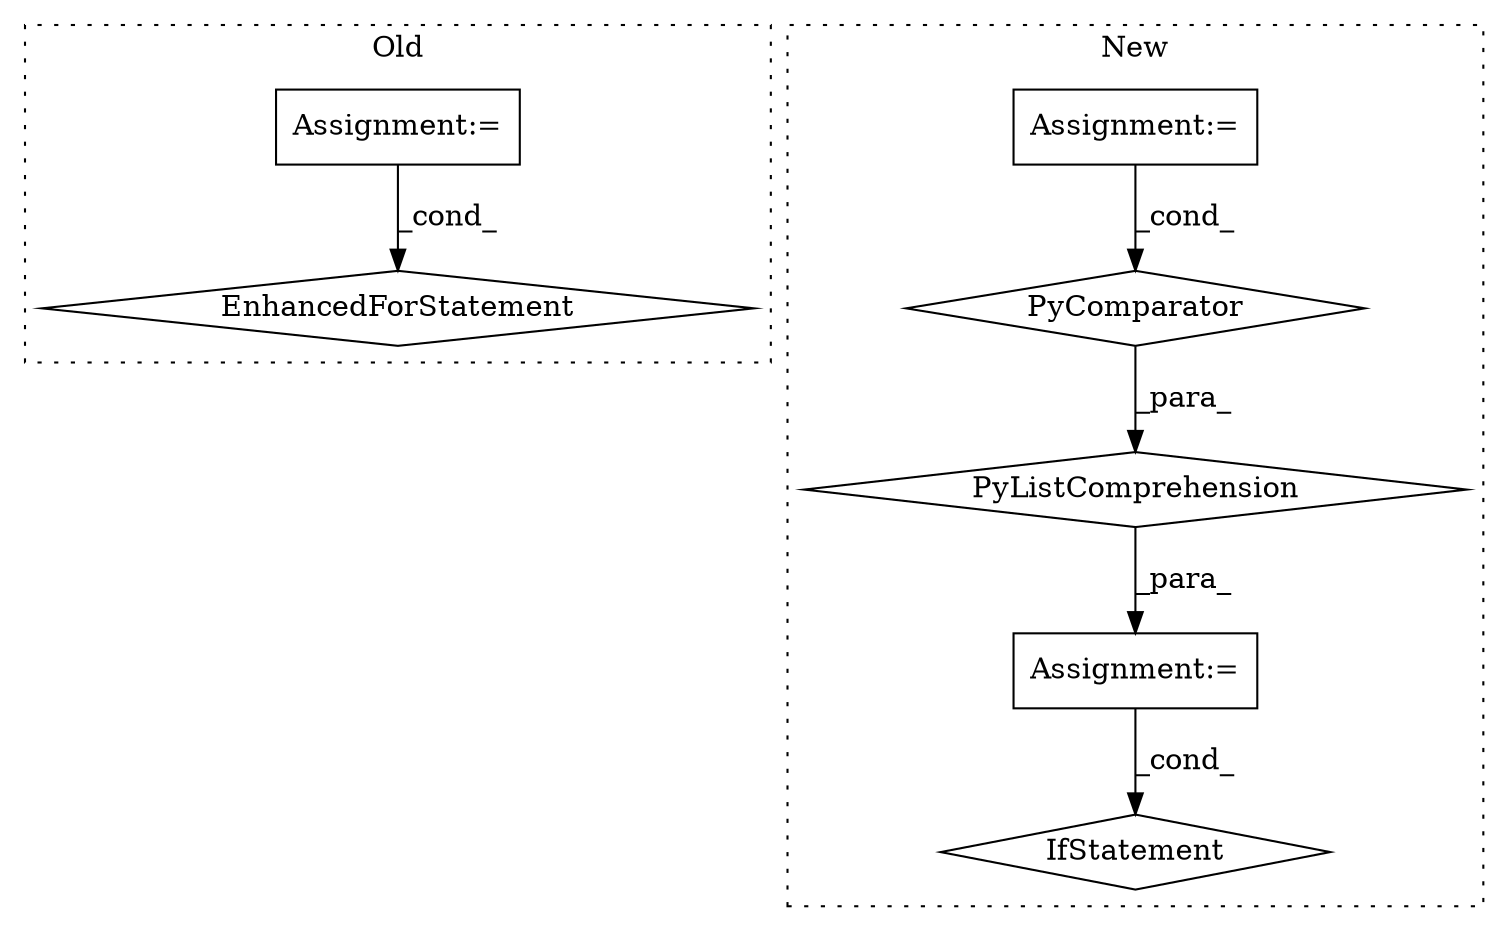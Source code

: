 digraph G {
subgraph cluster0 {
1 [label="EnhancedForStatement" a="70" s="709,805" l="63,2" shape="diamond"];
3 [label="Assignment:=" a="7" s="709,805" l="63,2" shape="box"];
label = "Old";
style="dotted";
}
subgraph cluster1 {
2 [label="IfStatement" a="25" s="1087,1128" l="12,2" shape="diamond"];
4 [label="Assignment:=" a="7" s="988,1075" l="57,2" shape="box"];
5 [label="Assignment:=" a="7" s="926" l="52" shape="box"];
6 [label="PyListComprehension" a="109" s="858" l="128" shape="diamond"];
7 [label="PyComparator" a="113" s="926" l="52" shape="diamond"];
label = "New";
style="dotted";
}
3 -> 1 [label="_cond_"];
4 -> 2 [label="_cond_"];
5 -> 7 [label="_cond_"];
6 -> 4 [label="_para_"];
7 -> 6 [label="_para_"];
}